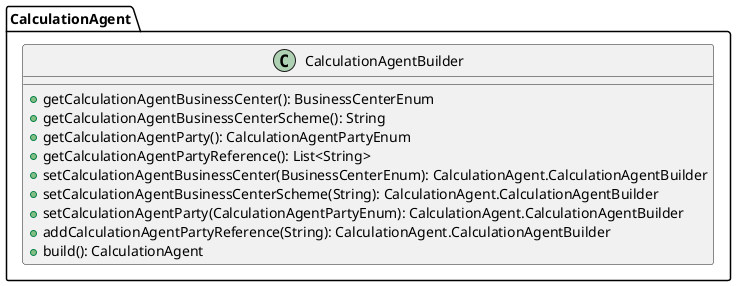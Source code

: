 @startuml

    class CalculationAgent.CalculationAgentBuilder [[CalculationAgent.CalculationAgentBuilder.html]] {
        +getCalculationAgentBusinessCenter(): BusinessCenterEnum
        +getCalculationAgentBusinessCenterScheme(): String
        +getCalculationAgentParty(): CalculationAgentPartyEnum
        +getCalculationAgentPartyReference(): List<String>
        +setCalculationAgentBusinessCenter(BusinessCenterEnum): CalculationAgent.CalculationAgentBuilder
        +setCalculationAgentBusinessCenterScheme(String): CalculationAgent.CalculationAgentBuilder
        +setCalculationAgentParty(CalculationAgentPartyEnum): CalculationAgent.CalculationAgentBuilder
        +addCalculationAgentPartyReference(String): CalculationAgent.CalculationAgentBuilder
        +build(): CalculationAgent
    }

@enduml
